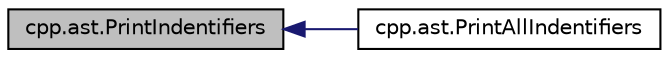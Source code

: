 digraph "cpp.ast.PrintIndentifiers"
{
  edge [fontname="Helvetica",fontsize="10",labelfontname="Helvetica",labelfontsize="10"];
  node [fontname="Helvetica",fontsize="10",shape=record];
  rankdir="LR";
  Node43 [label="cpp.ast.PrintIndentifiers",height=0.2,width=0.4,color="black", fillcolor="grey75", style="filled", fontcolor="black"];
  Node43 -> Node44 [dir="back",color="midnightblue",fontsize="10",style="solid",fontname="Helvetica"];
  Node44 [label="cpp.ast.PrintAllIndentifiers",height=0.2,width=0.4,color="black", fillcolor="white", style="filled",URL="$d2/d9c/namespacecpp_1_1ast.html#abc501124095357c1cf56eaf10e1df327"];
}

